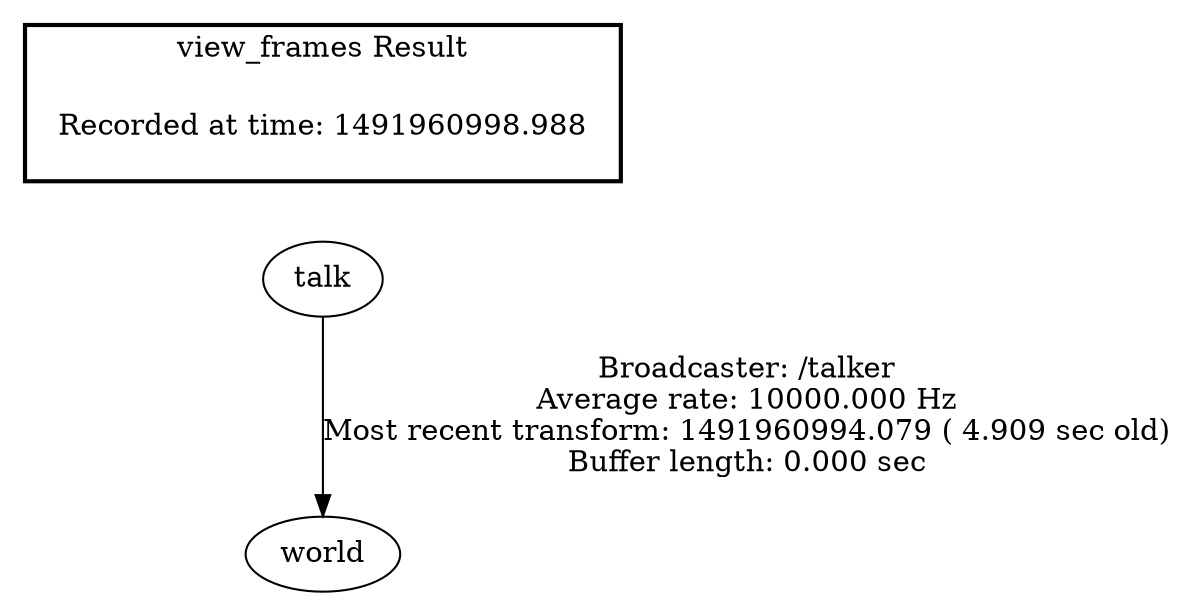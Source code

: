 digraph G {
"talk" -> "world"[label="Broadcaster: /talker\nAverage rate: 10000.000 Hz\nMost recent transform: 1491960994.079 ( 4.909 sec old)\nBuffer length: 0.000 sec\n"];
edge [style=invis];
 subgraph cluster_legend { style=bold; color=black; label ="view_frames Result";
"Recorded at time: 1491960998.988"[ shape=plaintext ] ;
 }->"talk";
}